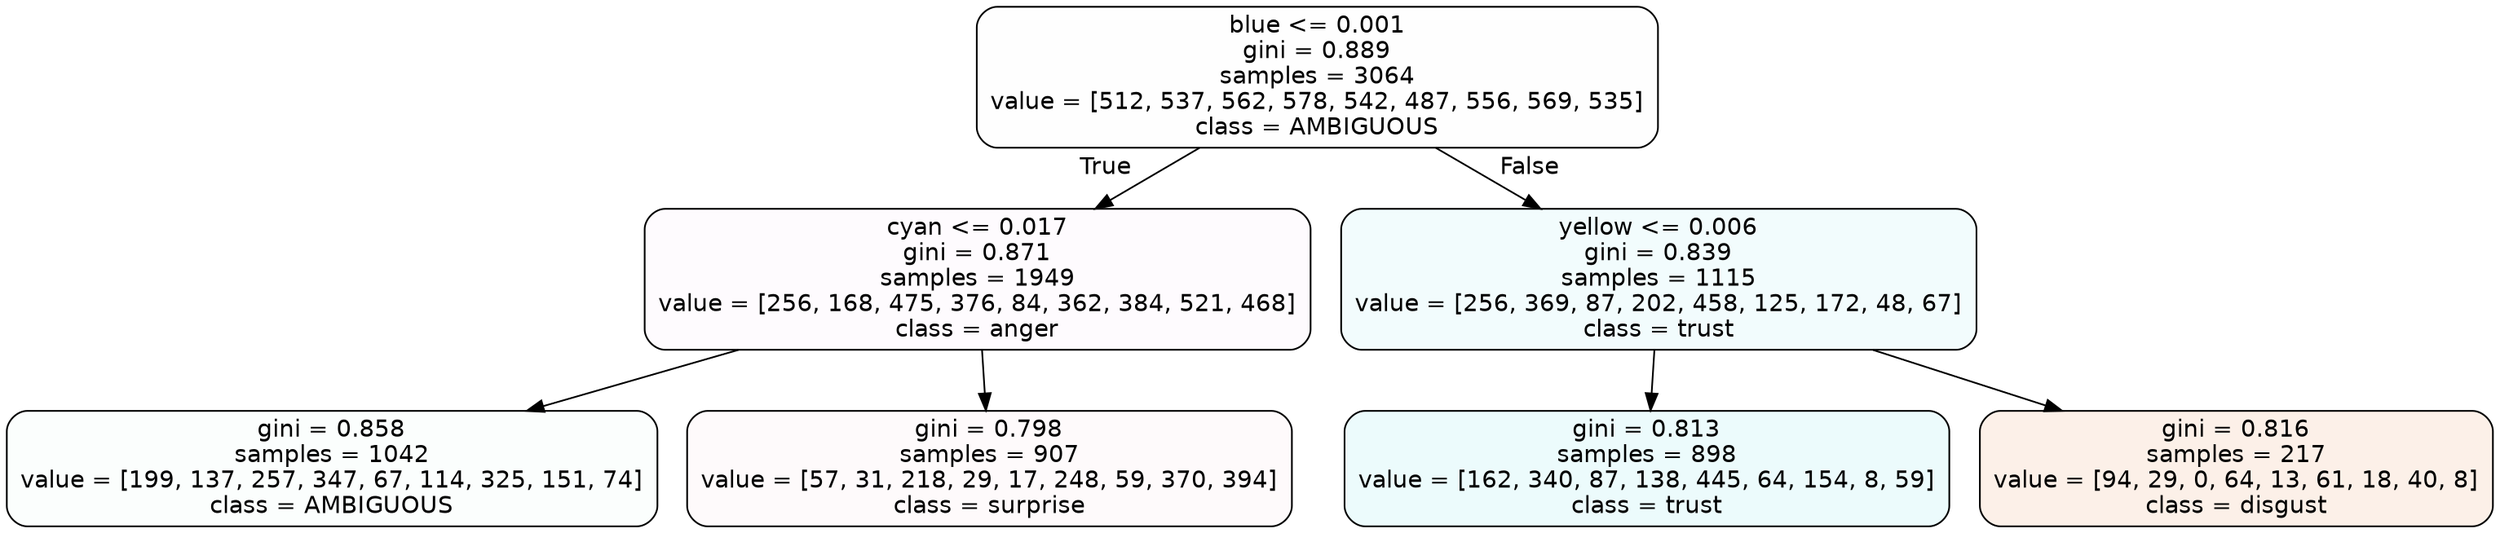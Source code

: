 digraph Tree {
node [shape=box, style="filled, rounded", color="black", fontname=helvetica] ;
edge [fontname=helvetica] ;
0 [label="blue <= 0.001\ngini = 0.889\nsamples = 3064\nvalue = [512, 537, 562, 578, 542, 487, 556, 569, 535]\nclass = AMBIGUOUS", fillcolor="#39e58101"] ;
1 [label="cyan <= 0.017\ngini = 0.871\nsamples = 1949\nvalue = [256, 168, 475, 376, 84, 362, 384, 521, 468]\nclass = anger", fillcolor="#e539d704"] ;
0 -> 1 [labeldistance=2.5, labelangle=45, headlabel="True"] ;
2 [label="gini = 0.858\nsamples = 1042\nvalue = [199, 137, 257, 347, 67, 114, 325, 151, 74]\nclass = AMBIGUOUS", fillcolor="#39e58104"] ;
1 -> 2 ;
3 [label="gini = 0.798\nsamples = 907\nvalue = [57, 31, 218, 29, 17, 248, 59, 370, 394]\nclass = surprise", fillcolor="#e5396406"] ;
1 -> 3 ;
4 [label="yellow <= 0.006\ngini = 0.839\nsamples = 1115\nvalue = [256, 369, 87, 202, 458, 125, 172, 48, 67]\nclass = trust", fillcolor="#39d7e510"] ;
0 -> 4 [labeldistance=2.5, labelangle=-45, headlabel="False"] ;
5 [label="gini = 0.813\nsamples = 898\nvalue = [162, 340, 87, 138, 445, 64, 154, 8, 59]\nclass = trust", fillcolor="#39d7e518"] ;
4 -> 5 ;
6 [label="gini = 0.816\nsamples = 217\nvalue = [94, 29, 0, 64, 13, 61, 18, 40, 8]\nclass = disgust", fillcolor="#e581391d"] ;
4 -> 6 ;
}